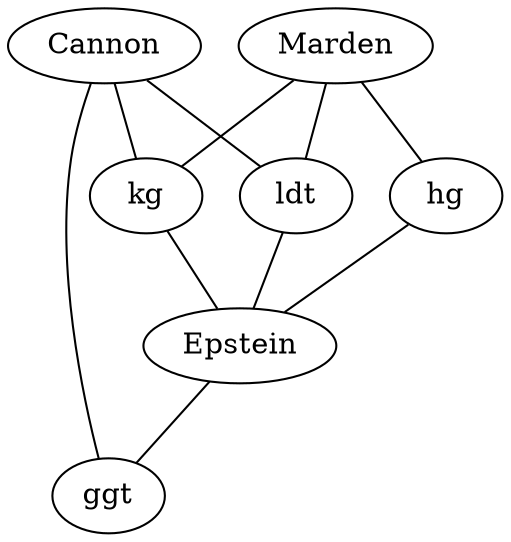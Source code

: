 graph G {
	node [label="\N"];
	graph [bb="0,0,237,274"];
	Marden [pos="158,19", width="1.06", height="0.50"];
	ldt [pos="109,73", width="0.75", height="0.50"];
	kg [pos="81,46", width="0.75", height="0.50"];
	hg [pos="209,86", width="0.75", height="0.50"];
	Cannon [pos="39,110", width="1.06", height="0.50"];
	ggt [pos="80,181", width="0.75", height="0.50"];
	Epstein [pos="139,127", width="1.00", height="0.50"];
	/* Conway [pos="65,255", width="1.11", height="0.50"]; */
	Marden -- ldt [pos="143,36 136,43 129,50 123,57"];
	Marden -- kg [pos="127,30 120,32 112,35 105,38"];
	Marden -- hg [pos="171,36 180,47 188,59 196,70"];
	Cannon -- ldt [pos="65,96 72,92 80,88 88,84"];
	Cannon -- kg [pos="50,93 57,83 64,73 70,63"];
	Cannon -- ggt [pos="49,128 56,140 63,152 70,164"];
	kg -- Epstein [pos="93,62 104,78 116,94 127,110"];
	ldt -- Epstein [pos="119,90 122,97 125,103 129,109"];
	Epstein -- ggt [pos="122,143 113,151 105,158 96,166"];
	hg -- Epstein [pos="189,98 180,103 171,108 163,113"];
	/* ggt -- Conway [pos="76,199 74,212 72,225 69,237"]; */
}
